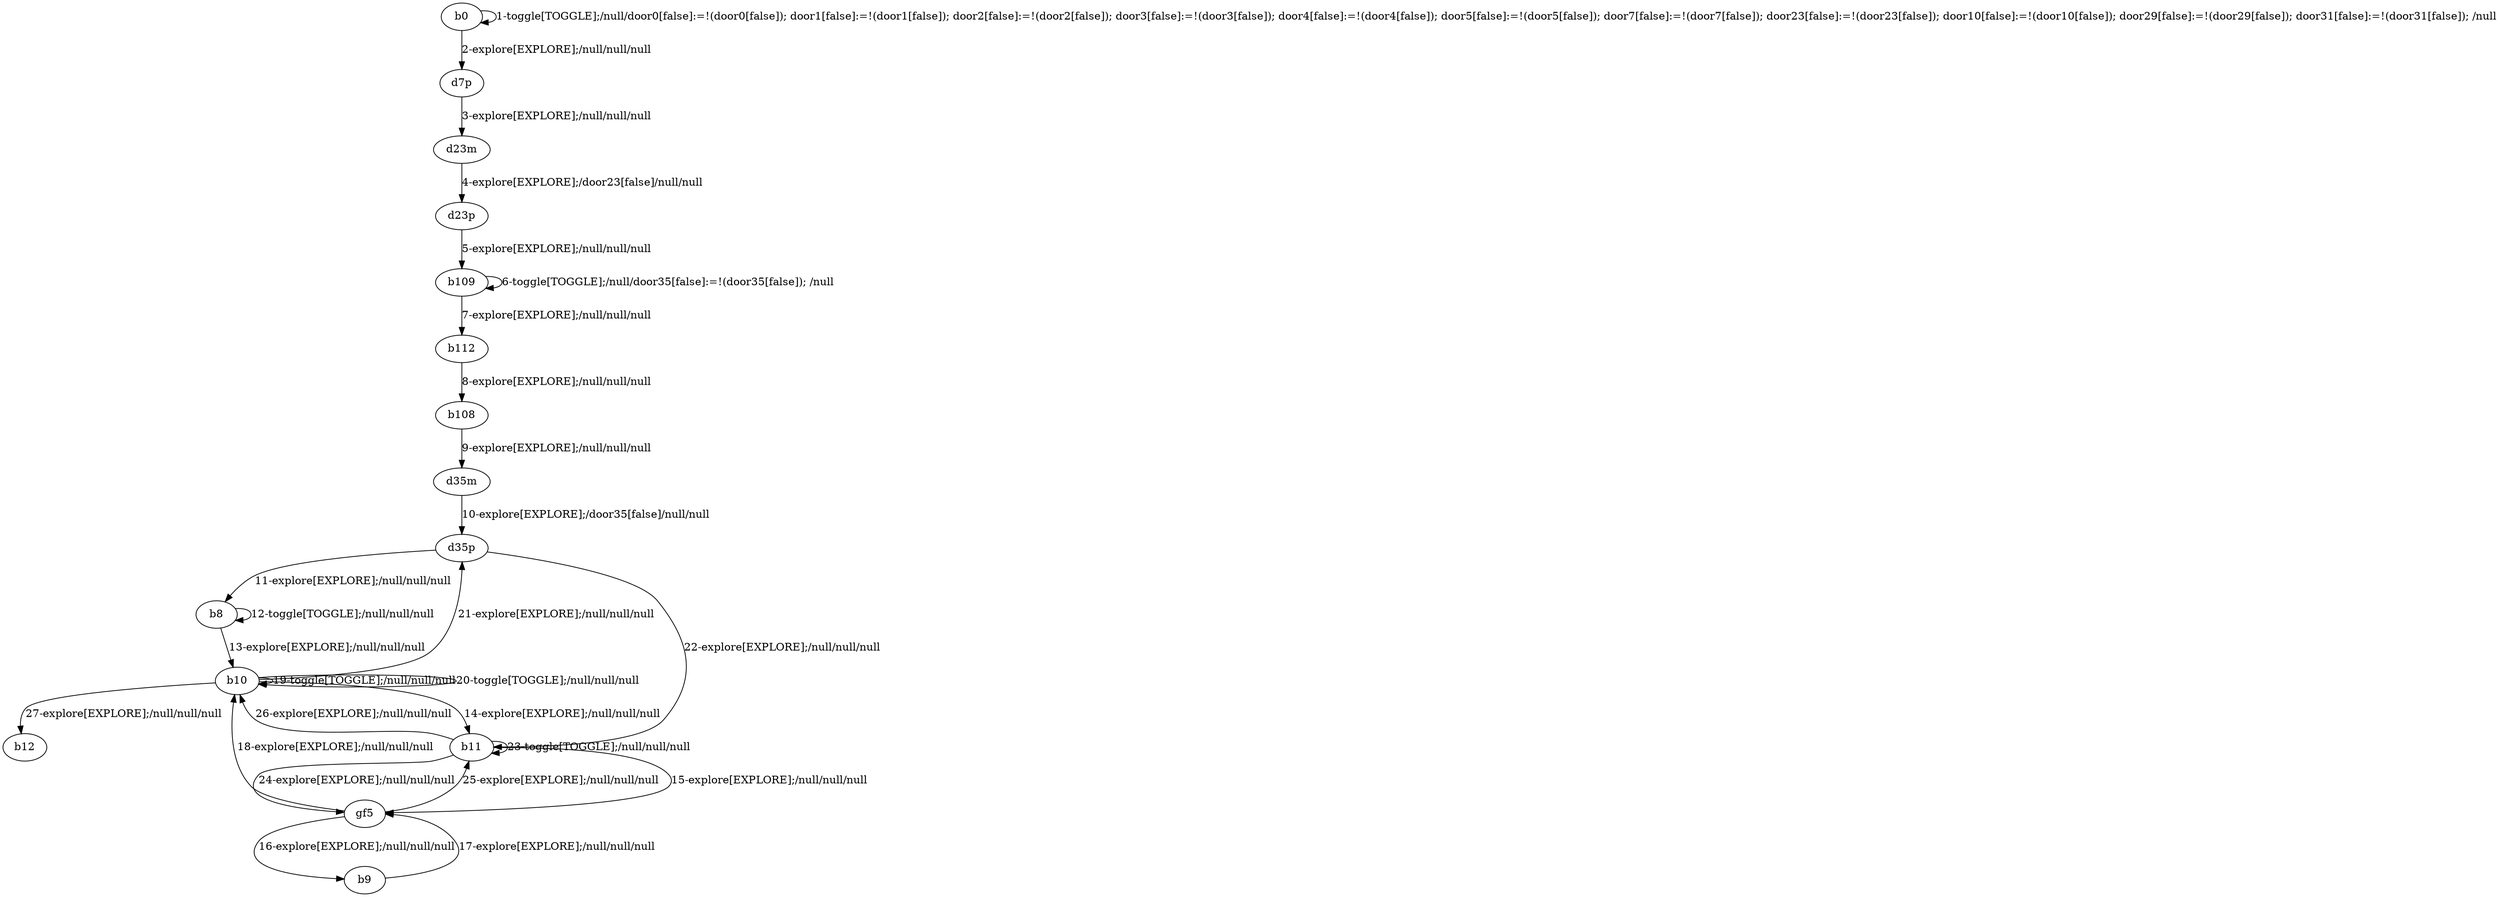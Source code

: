 # Total number of goals covered by this test: 1
# b10 --> b12

digraph g {
"b0" -> "b0" [label = "1-toggle[TOGGLE];/null/door0[false]:=!(door0[false]); door1[false]:=!(door1[false]); door2[false]:=!(door2[false]); door3[false]:=!(door3[false]); door4[false]:=!(door4[false]); door5[false]:=!(door5[false]); door7[false]:=!(door7[false]); door23[false]:=!(door23[false]); door10[false]:=!(door10[false]); door29[false]:=!(door29[false]); door31[false]:=!(door31[false]); /null"];
"b0" -> "d7p" [label = "2-explore[EXPLORE];/null/null/null"];
"d7p" -> "d23m" [label = "3-explore[EXPLORE];/null/null/null"];
"d23m" -> "d23p" [label = "4-explore[EXPLORE];/door23[false]/null/null"];
"d23p" -> "b109" [label = "5-explore[EXPLORE];/null/null/null"];
"b109" -> "b109" [label = "6-toggle[TOGGLE];/null/door35[false]:=!(door35[false]); /null"];
"b109" -> "b112" [label = "7-explore[EXPLORE];/null/null/null"];
"b112" -> "b108" [label = "8-explore[EXPLORE];/null/null/null"];
"b108" -> "d35m" [label = "9-explore[EXPLORE];/null/null/null"];
"d35m" -> "d35p" [label = "10-explore[EXPLORE];/door35[false]/null/null"];
"d35p" -> "b8" [label = "11-explore[EXPLORE];/null/null/null"];
"b8" -> "b8" [label = "12-toggle[TOGGLE];/null/null/null"];
"b8" -> "b10" [label = "13-explore[EXPLORE];/null/null/null"];
"b10" -> "b11" [label = "14-explore[EXPLORE];/null/null/null"];
"b11" -> "gf5" [label = "15-explore[EXPLORE];/null/null/null"];
"gf5" -> "b9" [label = "16-explore[EXPLORE];/null/null/null"];
"b9" -> "gf5" [label = "17-explore[EXPLORE];/null/null/null"];
"gf5" -> "b10" [label = "18-explore[EXPLORE];/null/null/null"];
"b10" -> "b10" [label = "19-toggle[TOGGLE];/null/null/null"];
"b10" -> "b10" [label = "20-toggle[TOGGLE];/null/null/null"];
"b10" -> "d35p" [label = "21-explore[EXPLORE];/null/null/null"];
"d35p" -> "b11" [label = "22-explore[EXPLORE];/null/null/null"];
"b11" -> "b11" [label = "23-toggle[TOGGLE];/null/null/null"];
"b11" -> "gf5" [label = "24-explore[EXPLORE];/null/null/null"];
"gf5" -> "b11" [label = "25-explore[EXPLORE];/null/null/null"];
"b11" -> "b10" [label = "26-explore[EXPLORE];/null/null/null"];
"b10" -> "b12" [label = "27-explore[EXPLORE];/null/null/null"];
}